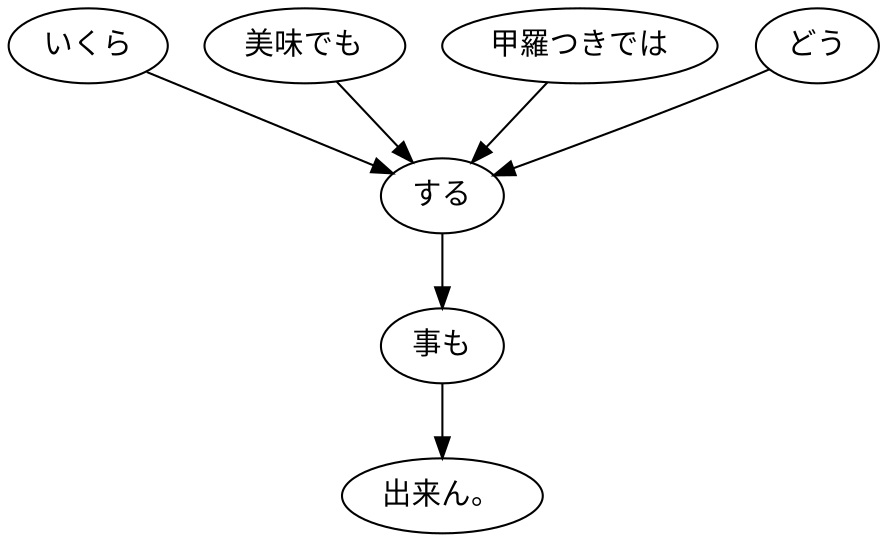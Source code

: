 digraph graph4941 {
	node0 [label="いくら"];
	node1 [label="美味でも"];
	node2 [label="甲羅つきでは"];
	node3 [label="どう"];
	node4 [label="する"];
	node5 [label="事も"];
	node6 [label="出来ん。"];
	node0 -> node4;
	node1 -> node4;
	node2 -> node4;
	node3 -> node4;
	node4 -> node5;
	node5 -> node6;
}

